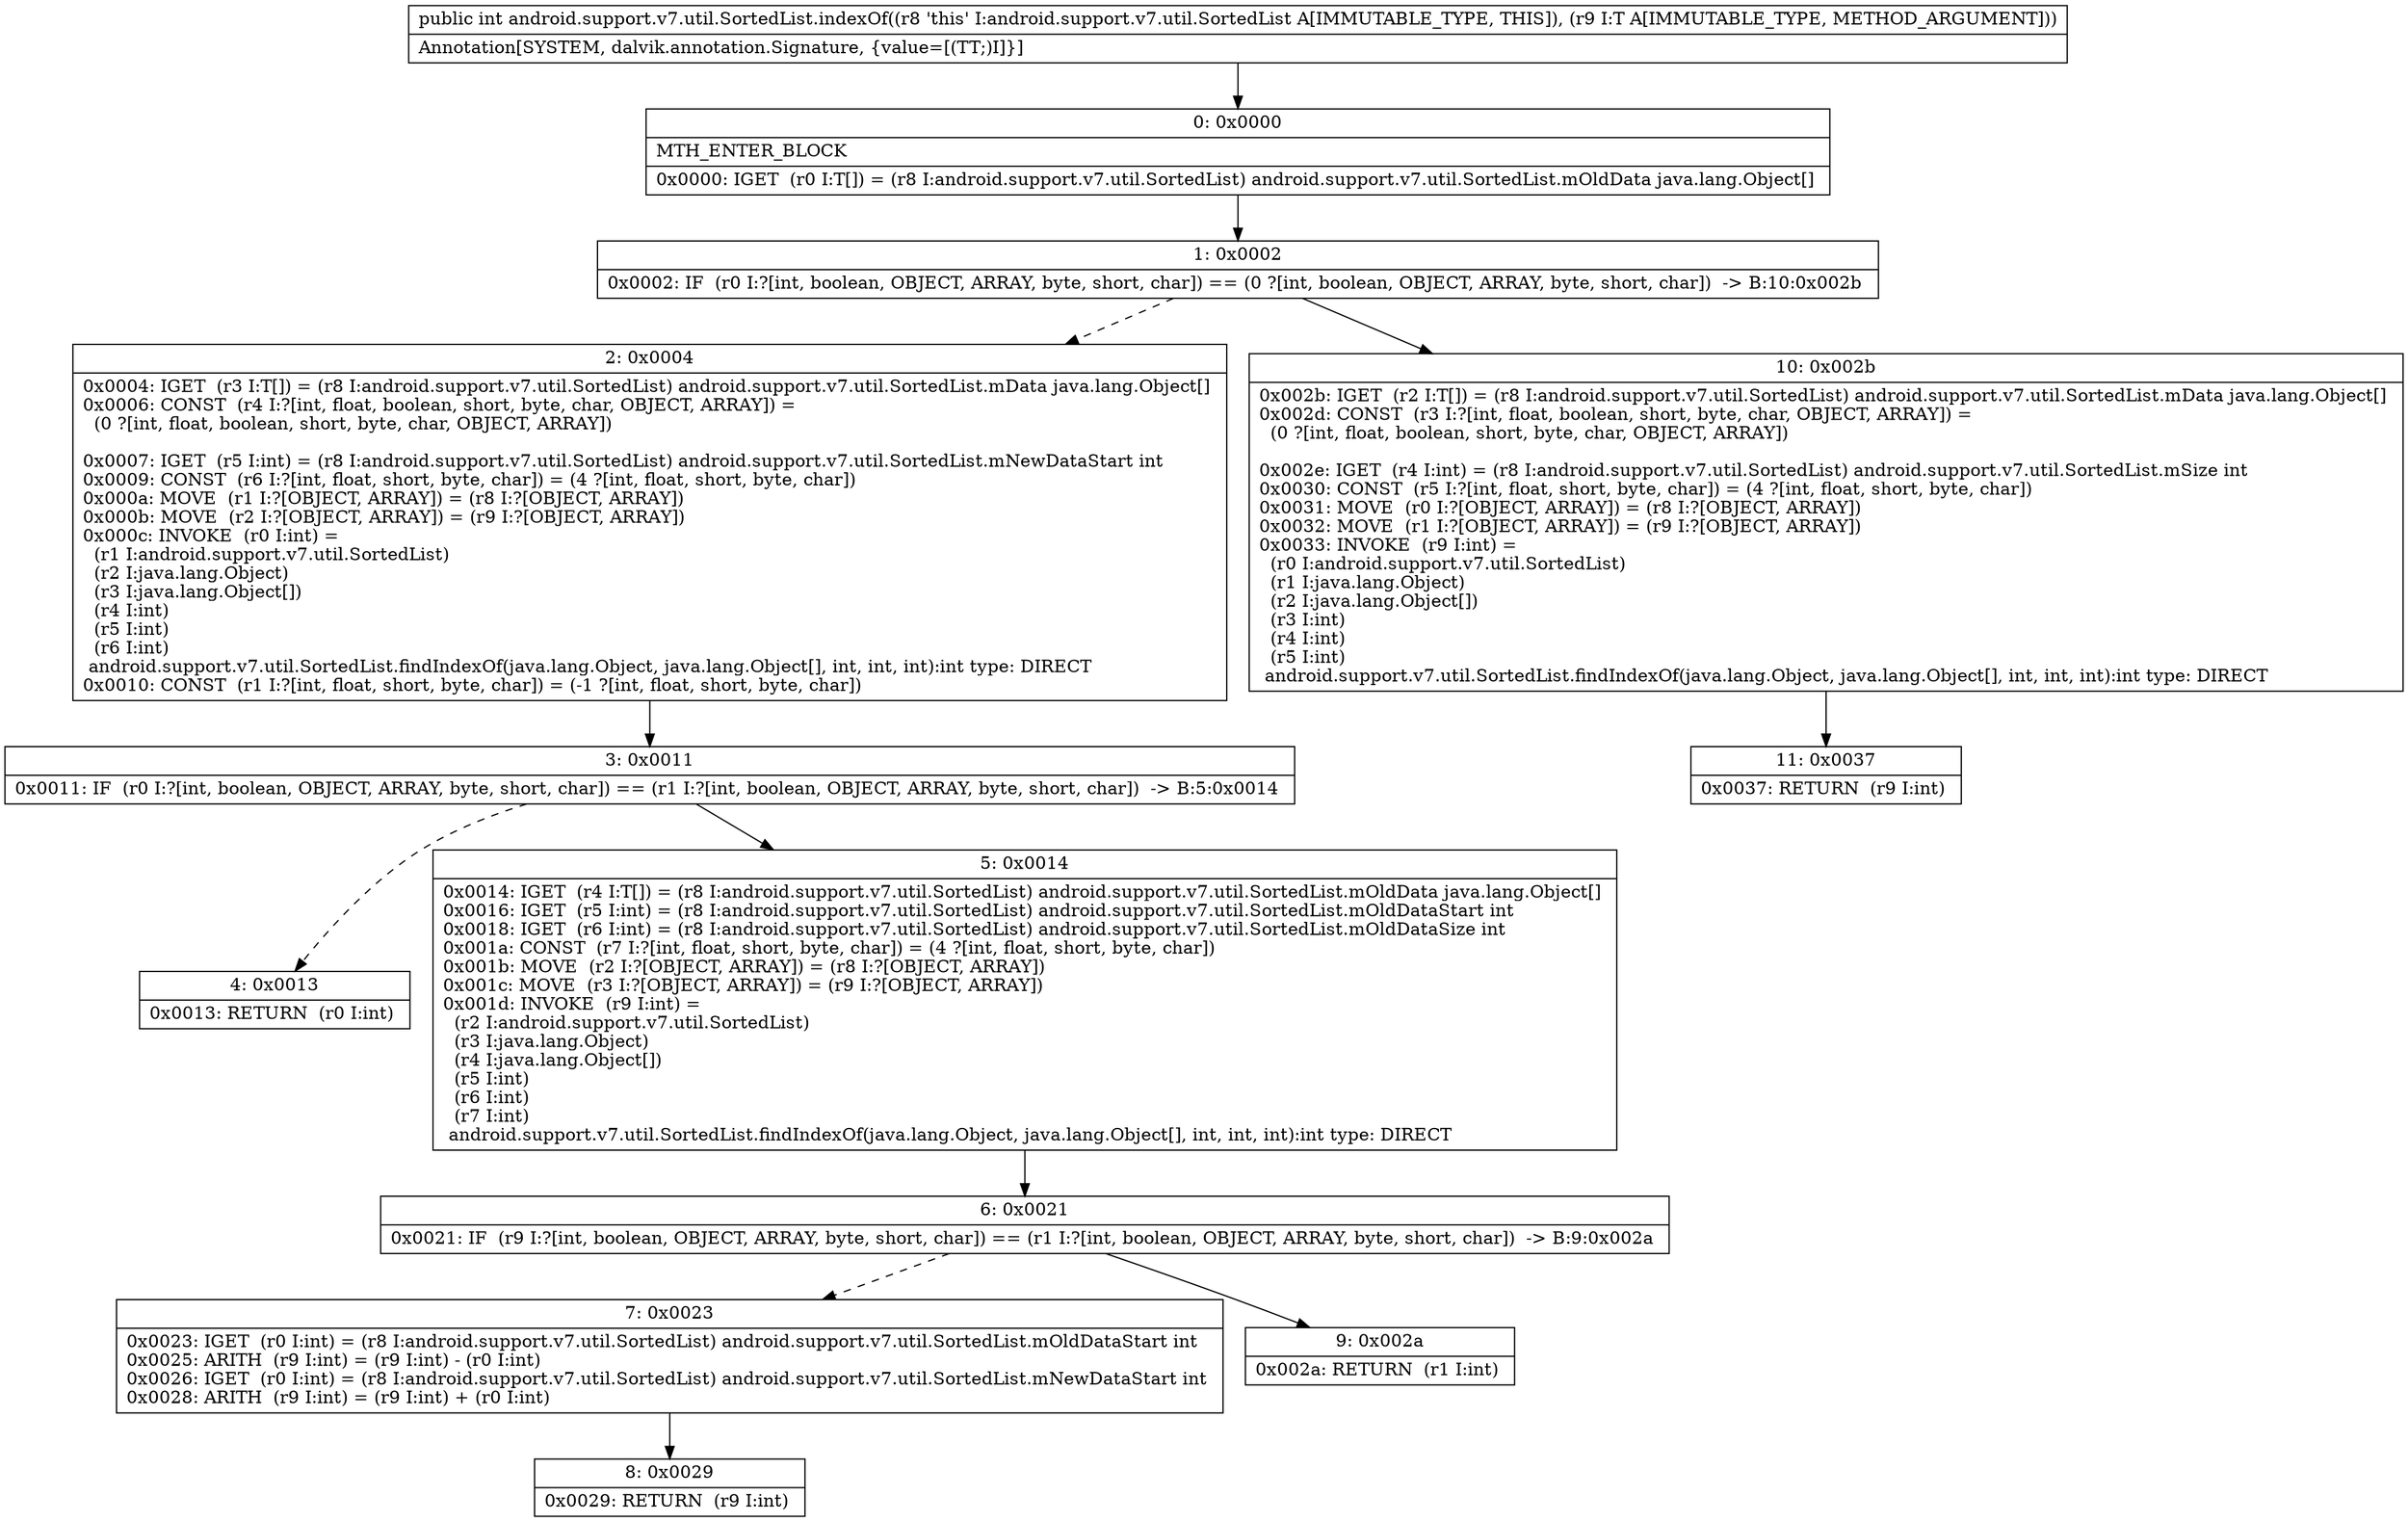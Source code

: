 digraph "CFG forandroid.support.v7.util.SortedList.indexOf(Ljava\/lang\/Object;)I" {
Node_0 [shape=record,label="{0\:\ 0x0000|MTH_ENTER_BLOCK\l|0x0000: IGET  (r0 I:T[]) = (r8 I:android.support.v7.util.SortedList) android.support.v7.util.SortedList.mOldData java.lang.Object[] \l}"];
Node_1 [shape=record,label="{1\:\ 0x0002|0x0002: IF  (r0 I:?[int, boolean, OBJECT, ARRAY, byte, short, char]) == (0 ?[int, boolean, OBJECT, ARRAY, byte, short, char])  \-\> B:10:0x002b \l}"];
Node_2 [shape=record,label="{2\:\ 0x0004|0x0004: IGET  (r3 I:T[]) = (r8 I:android.support.v7.util.SortedList) android.support.v7.util.SortedList.mData java.lang.Object[] \l0x0006: CONST  (r4 I:?[int, float, boolean, short, byte, char, OBJECT, ARRAY]) = \l  (0 ?[int, float, boolean, short, byte, char, OBJECT, ARRAY])\l \l0x0007: IGET  (r5 I:int) = (r8 I:android.support.v7.util.SortedList) android.support.v7.util.SortedList.mNewDataStart int \l0x0009: CONST  (r6 I:?[int, float, short, byte, char]) = (4 ?[int, float, short, byte, char]) \l0x000a: MOVE  (r1 I:?[OBJECT, ARRAY]) = (r8 I:?[OBJECT, ARRAY]) \l0x000b: MOVE  (r2 I:?[OBJECT, ARRAY]) = (r9 I:?[OBJECT, ARRAY]) \l0x000c: INVOKE  (r0 I:int) = \l  (r1 I:android.support.v7.util.SortedList)\l  (r2 I:java.lang.Object)\l  (r3 I:java.lang.Object[])\l  (r4 I:int)\l  (r5 I:int)\l  (r6 I:int)\l android.support.v7.util.SortedList.findIndexOf(java.lang.Object, java.lang.Object[], int, int, int):int type: DIRECT \l0x0010: CONST  (r1 I:?[int, float, short, byte, char]) = (\-1 ?[int, float, short, byte, char]) \l}"];
Node_3 [shape=record,label="{3\:\ 0x0011|0x0011: IF  (r0 I:?[int, boolean, OBJECT, ARRAY, byte, short, char]) == (r1 I:?[int, boolean, OBJECT, ARRAY, byte, short, char])  \-\> B:5:0x0014 \l}"];
Node_4 [shape=record,label="{4\:\ 0x0013|0x0013: RETURN  (r0 I:int) \l}"];
Node_5 [shape=record,label="{5\:\ 0x0014|0x0014: IGET  (r4 I:T[]) = (r8 I:android.support.v7.util.SortedList) android.support.v7.util.SortedList.mOldData java.lang.Object[] \l0x0016: IGET  (r5 I:int) = (r8 I:android.support.v7.util.SortedList) android.support.v7.util.SortedList.mOldDataStart int \l0x0018: IGET  (r6 I:int) = (r8 I:android.support.v7.util.SortedList) android.support.v7.util.SortedList.mOldDataSize int \l0x001a: CONST  (r7 I:?[int, float, short, byte, char]) = (4 ?[int, float, short, byte, char]) \l0x001b: MOVE  (r2 I:?[OBJECT, ARRAY]) = (r8 I:?[OBJECT, ARRAY]) \l0x001c: MOVE  (r3 I:?[OBJECT, ARRAY]) = (r9 I:?[OBJECT, ARRAY]) \l0x001d: INVOKE  (r9 I:int) = \l  (r2 I:android.support.v7.util.SortedList)\l  (r3 I:java.lang.Object)\l  (r4 I:java.lang.Object[])\l  (r5 I:int)\l  (r6 I:int)\l  (r7 I:int)\l android.support.v7.util.SortedList.findIndexOf(java.lang.Object, java.lang.Object[], int, int, int):int type: DIRECT \l}"];
Node_6 [shape=record,label="{6\:\ 0x0021|0x0021: IF  (r9 I:?[int, boolean, OBJECT, ARRAY, byte, short, char]) == (r1 I:?[int, boolean, OBJECT, ARRAY, byte, short, char])  \-\> B:9:0x002a \l}"];
Node_7 [shape=record,label="{7\:\ 0x0023|0x0023: IGET  (r0 I:int) = (r8 I:android.support.v7.util.SortedList) android.support.v7.util.SortedList.mOldDataStart int \l0x0025: ARITH  (r9 I:int) = (r9 I:int) \- (r0 I:int) \l0x0026: IGET  (r0 I:int) = (r8 I:android.support.v7.util.SortedList) android.support.v7.util.SortedList.mNewDataStart int \l0x0028: ARITH  (r9 I:int) = (r9 I:int) + (r0 I:int) \l}"];
Node_8 [shape=record,label="{8\:\ 0x0029|0x0029: RETURN  (r9 I:int) \l}"];
Node_9 [shape=record,label="{9\:\ 0x002a|0x002a: RETURN  (r1 I:int) \l}"];
Node_10 [shape=record,label="{10\:\ 0x002b|0x002b: IGET  (r2 I:T[]) = (r8 I:android.support.v7.util.SortedList) android.support.v7.util.SortedList.mData java.lang.Object[] \l0x002d: CONST  (r3 I:?[int, float, boolean, short, byte, char, OBJECT, ARRAY]) = \l  (0 ?[int, float, boolean, short, byte, char, OBJECT, ARRAY])\l \l0x002e: IGET  (r4 I:int) = (r8 I:android.support.v7.util.SortedList) android.support.v7.util.SortedList.mSize int \l0x0030: CONST  (r5 I:?[int, float, short, byte, char]) = (4 ?[int, float, short, byte, char]) \l0x0031: MOVE  (r0 I:?[OBJECT, ARRAY]) = (r8 I:?[OBJECT, ARRAY]) \l0x0032: MOVE  (r1 I:?[OBJECT, ARRAY]) = (r9 I:?[OBJECT, ARRAY]) \l0x0033: INVOKE  (r9 I:int) = \l  (r0 I:android.support.v7.util.SortedList)\l  (r1 I:java.lang.Object)\l  (r2 I:java.lang.Object[])\l  (r3 I:int)\l  (r4 I:int)\l  (r5 I:int)\l android.support.v7.util.SortedList.findIndexOf(java.lang.Object, java.lang.Object[], int, int, int):int type: DIRECT \l}"];
Node_11 [shape=record,label="{11\:\ 0x0037|0x0037: RETURN  (r9 I:int) \l}"];
MethodNode[shape=record,label="{public int android.support.v7.util.SortedList.indexOf((r8 'this' I:android.support.v7.util.SortedList A[IMMUTABLE_TYPE, THIS]), (r9 I:T A[IMMUTABLE_TYPE, METHOD_ARGUMENT]))  | Annotation[SYSTEM, dalvik.annotation.Signature, \{value=[(TT;)I]\}]\l}"];
MethodNode -> Node_0;
Node_0 -> Node_1;
Node_1 -> Node_2[style=dashed];
Node_1 -> Node_10;
Node_2 -> Node_3;
Node_3 -> Node_4[style=dashed];
Node_3 -> Node_5;
Node_5 -> Node_6;
Node_6 -> Node_7[style=dashed];
Node_6 -> Node_9;
Node_7 -> Node_8;
Node_10 -> Node_11;
}

